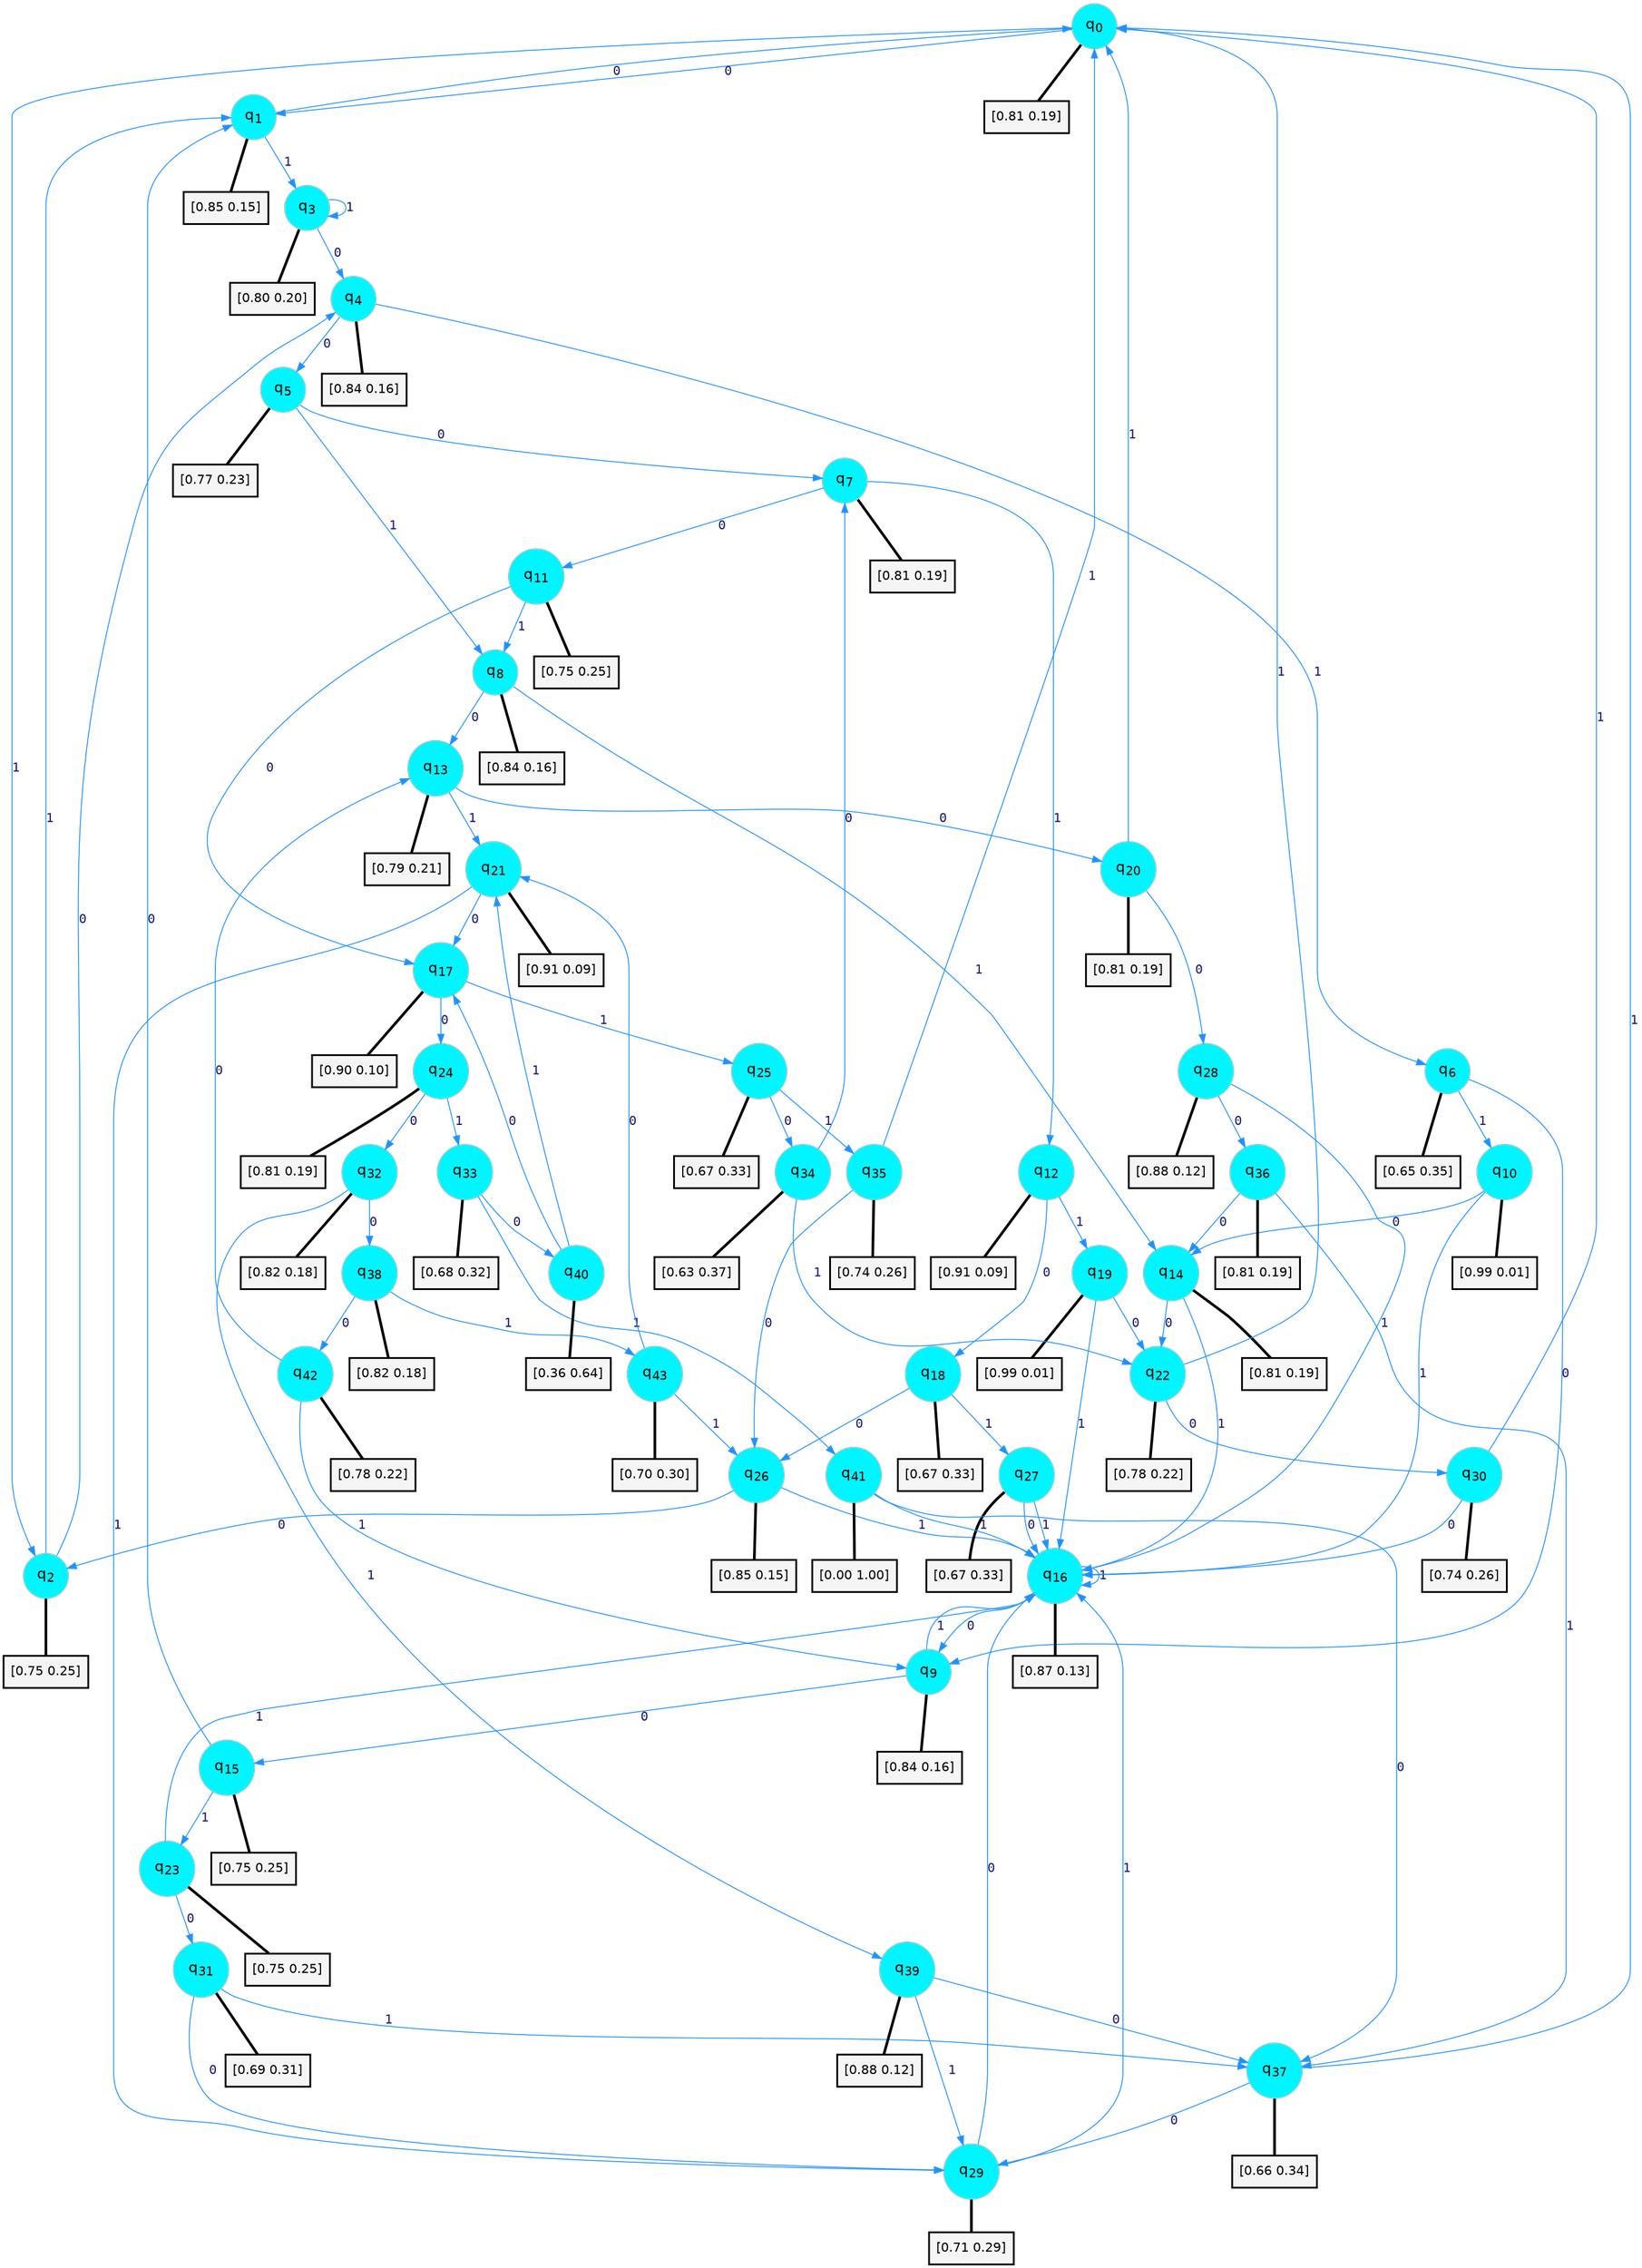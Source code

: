 digraph G {
graph [
bgcolor=transparent, dpi=300, rankdir=TD, size="40,25"];
node [
color=gray, fillcolor=turquoise1, fontcolor=black, fontname=Helvetica, fontsize=16, fontweight=bold, shape=circle, style=filled];
edge [
arrowsize=1, color=dodgerblue1, fontcolor=midnightblue, fontname=courier, fontweight=bold, penwidth=1, style=solid, weight=20];
0[label=<q<SUB>0</SUB>>];
1[label=<q<SUB>1</SUB>>];
2[label=<q<SUB>2</SUB>>];
3[label=<q<SUB>3</SUB>>];
4[label=<q<SUB>4</SUB>>];
5[label=<q<SUB>5</SUB>>];
6[label=<q<SUB>6</SUB>>];
7[label=<q<SUB>7</SUB>>];
8[label=<q<SUB>8</SUB>>];
9[label=<q<SUB>9</SUB>>];
10[label=<q<SUB>10</SUB>>];
11[label=<q<SUB>11</SUB>>];
12[label=<q<SUB>12</SUB>>];
13[label=<q<SUB>13</SUB>>];
14[label=<q<SUB>14</SUB>>];
15[label=<q<SUB>15</SUB>>];
16[label=<q<SUB>16</SUB>>];
17[label=<q<SUB>17</SUB>>];
18[label=<q<SUB>18</SUB>>];
19[label=<q<SUB>19</SUB>>];
20[label=<q<SUB>20</SUB>>];
21[label=<q<SUB>21</SUB>>];
22[label=<q<SUB>22</SUB>>];
23[label=<q<SUB>23</SUB>>];
24[label=<q<SUB>24</SUB>>];
25[label=<q<SUB>25</SUB>>];
26[label=<q<SUB>26</SUB>>];
27[label=<q<SUB>27</SUB>>];
28[label=<q<SUB>28</SUB>>];
29[label=<q<SUB>29</SUB>>];
30[label=<q<SUB>30</SUB>>];
31[label=<q<SUB>31</SUB>>];
32[label=<q<SUB>32</SUB>>];
33[label=<q<SUB>33</SUB>>];
34[label=<q<SUB>34</SUB>>];
35[label=<q<SUB>35</SUB>>];
36[label=<q<SUB>36</SUB>>];
37[label=<q<SUB>37</SUB>>];
38[label=<q<SUB>38</SUB>>];
39[label=<q<SUB>39</SUB>>];
40[label=<q<SUB>40</SUB>>];
41[label=<q<SUB>41</SUB>>];
42[label=<q<SUB>42</SUB>>];
43[label=<q<SUB>43</SUB>>];
44[label="[0.81 0.19]", shape=box,fontcolor=black, fontname=Helvetica, fontsize=14, penwidth=2, fillcolor=whitesmoke,color=black];
45[label="[0.85 0.15]", shape=box,fontcolor=black, fontname=Helvetica, fontsize=14, penwidth=2, fillcolor=whitesmoke,color=black];
46[label="[0.75 0.25]", shape=box,fontcolor=black, fontname=Helvetica, fontsize=14, penwidth=2, fillcolor=whitesmoke,color=black];
47[label="[0.80 0.20]", shape=box,fontcolor=black, fontname=Helvetica, fontsize=14, penwidth=2, fillcolor=whitesmoke,color=black];
48[label="[0.84 0.16]", shape=box,fontcolor=black, fontname=Helvetica, fontsize=14, penwidth=2, fillcolor=whitesmoke,color=black];
49[label="[0.77 0.23]", shape=box,fontcolor=black, fontname=Helvetica, fontsize=14, penwidth=2, fillcolor=whitesmoke,color=black];
50[label="[0.65 0.35]", shape=box,fontcolor=black, fontname=Helvetica, fontsize=14, penwidth=2, fillcolor=whitesmoke,color=black];
51[label="[0.81 0.19]", shape=box,fontcolor=black, fontname=Helvetica, fontsize=14, penwidth=2, fillcolor=whitesmoke,color=black];
52[label="[0.84 0.16]", shape=box,fontcolor=black, fontname=Helvetica, fontsize=14, penwidth=2, fillcolor=whitesmoke,color=black];
53[label="[0.84 0.16]", shape=box,fontcolor=black, fontname=Helvetica, fontsize=14, penwidth=2, fillcolor=whitesmoke,color=black];
54[label="[0.99 0.01]", shape=box,fontcolor=black, fontname=Helvetica, fontsize=14, penwidth=2, fillcolor=whitesmoke,color=black];
55[label="[0.75 0.25]", shape=box,fontcolor=black, fontname=Helvetica, fontsize=14, penwidth=2, fillcolor=whitesmoke,color=black];
56[label="[0.91 0.09]", shape=box,fontcolor=black, fontname=Helvetica, fontsize=14, penwidth=2, fillcolor=whitesmoke,color=black];
57[label="[0.79 0.21]", shape=box,fontcolor=black, fontname=Helvetica, fontsize=14, penwidth=2, fillcolor=whitesmoke,color=black];
58[label="[0.81 0.19]", shape=box,fontcolor=black, fontname=Helvetica, fontsize=14, penwidth=2, fillcolor=whitesmoke,color=black];
59[label="[0.75 0.25]", shape=box,fontcolor=black, fontname=Helvetica, fontsize=14, penwidth=2, fillcolor=whitesmoke,color=black];
60[label="[0.87 0.13]", shape=box,fontcolor=black, fontname=Helvetica, fontsize=14, penwidth=2, fillcolor=whitesmoke,color=black];
61[label="[0.90 0.10]", shape=box,fontcolor=black, fontname=Helvetica, fontsize=14, penwidth=2, fillcolor=whitesmoke,color=black];
62[label="[0.67 0.33]", shape=box,fontcolor=black, fontname=Helvetica, fontsize=14, penwidth=2, fillcolor=whitesmoke,color=black];
63[label="[0.99 0.01]", shape=box,fontcolor=black, fontname=Helvetica, fontsize=14, penwidth=2, fillcolor=whitesmoke,color=black];
64[label="[0.81 0.19]", shape=box,fontcolor=black, fontname=Helvetica, fontsize=14, penwidth=2, fillcolor=whitesmoke,color=black];
65[label="[0.91 0.09]", shape=box,fontcolor=black, fontname=Helvetica, fontsize=14, penwidth=2, fillcolor=whitesmoke,color=black];
66[label="[0.78 0.22]", shape=box,fontcolor=black, fontname=Helvetica, fontsize=14, penwidth=2, fillcolor=whitesmoke,color=black];
67[label="[0.75 0.25]", shape=box,fontcolor=black, fontname=Helvetica, fontsize=14, penwidth=2, fillcolor=whitesmoke,color=black];
68[label="[0.81 0.19]", shape=box,fontcolor=black, fontname=Helvetica, fontsize=14, penwidth=2, fillcolor=whitesmoke,color=black];
69[label="[0.67 0.33]", shape=box,fontcolor=black, fontname=Helvetica, fontsize=14, penwidth=2, fillcolor=whitesmoke,color=black];
70[label="[0.85 0.15]", shape=box,fontcolor=black, fontname=Helvetica, fontsize=14, penwidth=2, fillcolor=whitesmoke,color=black];
71[label="[0.67 0.33]", shape=box,fontcolor=black, fontname=Helvetica, fontsize=14, penwidth=2, fillcolor=whitesmoke,color=black];
72[label="[0.88 0.12]", shape=box,fontcolor=black, fontname=Helvetica, fontsize=14, penwidth=2, fillcolor=whitesmoke,color=black];
73[label="[0.71 0.29]", shape=box,fontcolor=black, fontname=Helvetica, fontsize=14, penwidth=2, fillcolor=whitesmoke,color=black];
74[label="[0.74 0.26]", shape=box,fontcolor=black, fontname=Helvetica, fontsize=14, penwidth=2, fillcolor=whitesmoke,color=black];
75[label="[0.69 0.31]", shape=box,fontcolor=black, fontname=Helvetica, fontsize=14, penwidth=2, fillcolor=whitesmoke,color=black];
76[label="[0.82 0.18]", shape=box,fontcolor=black, fontname=Helvetica, fontsize=14, penwidth=2, fillcolor=whitesmoke,color=black];
77[label="[0.68 0.32]", shape=box,fontcolor=black, fontname=Helvetica, fontsize=14, penwidth=2, fillcolor=whitesmoke,color=black];
78[label="[0.63 0.37]", shape=box,fontcolor=black, fontname=Helvetica, fontsize=14, penwidth=2, fillcolor=whitesmoke,color=black];
79[label="[0.74 0.26]", shape=box,fontcolor=black, fontname=Helvetica, fontsize=14, penwidth=2, fillcolor=whitesmoke,color=black];
80[label="[0.81 0.19]", shape=box,fontcolor=black, fontname=Helvetica, fontsize=14, penwidth=2, fillcolor=whitesmoke,color=black];
81[label="[0.66 0.34]", shape=box,fontcolor=black, fontname=Helvetica, fontsize=14, penwidth=2, fillcolor=whitesmoke,color=black];
82[label="[0.82 0.18]", shape=box,fontcolor=black, fontname=Helvetica, fontsize=14, penwidth=2, fillcolor=whitesmoke,color=black];
83[label="[0.88 0.12]", shape=box,fontcolor=black, fontname=Helvetica, fontsize=14, penwidth=2, fillcolor=whitesmoke,color=black];
84[label="[0.36 0.64]", shape=box,fontcolor=black, fontname=Helvetica, fontsize=14, penwidth=2, fillcolor=whitesmoke,color=black];
85[label="[0.00 1.00]", shape=box,fontcolor=black, fontname=Helvetica, fontsize=14, penwidth=2, fillcolor=whitesmoke,color=black];
86[label="[0.78 0.22]", shape=box,fontcolor=black, fontname=Helvetica, fontsize=14, penwidth=2, fillcolor=whitesmoke,color=black];
87[label="[0.70 0.30]", shape=box,fontcolor=black, fontname=Helvetica, fontsize=14, penwidth=2, fillcolor=whitesmoke,color=black];
0->1 [label=0];
0->2 [label=1];
0->44 [arrowhead=none, penwidth=3,color=black];
1->0 [label=0];
1->3 [label=1];
1->45 [arrowhead=none, penwidth=3,color=black];
2->4 [label=0];
2->1 [label=1];
2->46 [arrowhead=none, penwidth=3,color=black];
3->4 [label=0];
3->3 [label=1];
3->47 [arrowhead=none, penwidth=3,color=black];
4->5 [label=0];
4->6 [label=1];
4->48 [arrowhead=none, penwidth=3,color=black];
5->7 [label=0];
5->8 [label=1];
5->49 [arrowhead=none, penwidth=3,color=black];
6->9 [label=0];
6->10 [label=1];
6->50 [arrowhead=none, penwidth=3,color=black];
7->11 [label=0];
7->12 [label=1];
7->51 [arrowhead=none, penwidth=3,color=black];
8->13 [label=0];
8->14 [label=1];
8->52 [arrowhead=none, penwidth=3,color=black];
9->15 [label=0];
9->16 [label=1];
9->53 [arrowhead=none, penwidth=3,color=black];
10->14 [label=0];
10->16 [label=1];
10->54 [arrowhead=none, penwidth=3,color=black];
11->17 [label=0];
11->8 [label=1];
11->55 [arrowhead=none, penwidth=3,color=black];
12->18 [label=0];
12->19 [label=1];
12->56 [arrowhead=none, penwidth=3,color=black];
13->20 [label=0];
13->21 [label=1];
13->57 [arrowhead=none, penwidth=3,color=black];
14->22 [label=0];
14->16 [label=1];
14->58 [arrowhead=none, penwidth=3,color=black];
15->1 [label=0];
15->23 [label=1];
15->59 [arrowhead=none, penwidth=3,color=black];
16->9 [label=0];
16->16 [label=1];
16->60 [arrowhead=none, penwidth=3,color=black];
17->24 [label=0];
17->25 [label=1];
17->61 [arrowhead=none, penwidth=3,color=black];
18->26 [label=0];
18->27 [label=1];
18->62 [arrowhead=none, penwidth=3,color=black];
19->22 [label=0];
19->16 [label=1];
19->63 [arrowhead=none, penwidth=3,color=black];
20->28 [label=0];
20->0 [label=1];
20->64 [arrowhead=none, penwidth=3,color=black];
21->17 [label=0];
21->29 [label=1];
21->65 [arrowhead=none, penwidth=3,color=black];
22->30 [label=0];
22->0 [label=1];
22->66 [arrowhead=none, penwidth=3,color=black];
23->31 [label=0];
23->16 [label=1];
23->67 [arrowhead=none, penwidth=3,color=black];
24->32 [label=0];
24->33 [label=1];
24->68 [arrowhead=none, penwidth=3,color=black];
25->34 [label=0];
25->35 [label=1];
25->69 [arrowhead=none, penwidth=3,color=black];
26->2 [label=0];
26->16 [label=1];
26->70 [arrowhead=none, penwidth=3,color=black];
27->16 [label=0];
27->16 [label=1];
27->71 [arrowhead=none, penwidth=3,color=black];
28->36 [label=0];
28->16 [label=1];
28->72 [arrowhead=none, penwidth=3,color=black];
29->16 [label=0];
29->16 [label=1];
29->73 [arrowhead=none, penwidth=3,color=black];
30->16 [label=0];
30->0 [label=1];
30->74 [arrowhead=none, penwidth=3,color=black];
31->29 [label=0];
31->37 [label=1];
31->75 [arrowhead=none, penwidth=3,color=black];
32->38 [label=0];
32->39 [label=1];
32->76 [arrowhead=none, penwidth=3,color=black];
33->40 [label=0];
33->41 [label=1];
33->77 [arrowhead=none, penwidth=3,color=black];
34->7 [label=0];
34->22 [label=1];
34->78 [arrowhead=none, penwidth=3,color=black];
35->26 [label=0];
35->0 [label=1];
35->79 [arrowhead=none, penwidth=3,color=black];
36->14 [label=0];
36->37 [label=1];
36->80 [arrowhead=none, penwidth=3,color=black];
37->29 [label=0];
37->0 [label=1];
37->81 [arrowhead=none, penwidth=3,color=black];
38->42 [label=0];
38->43 [label=1];
38->82 [arrowhead=none, penwidth=3,color=black];
39->37 [label=0];
39->29 [label=1];
39->83 [arrowhead=none, penwidth=3,color=black];
40->17 [label=0];
40->21 [label=1];
40->84 [arrowhead=none, penwidth=3,color=black];
41->37 [label=0];
41->16 [label=1];
41->85 [arrowhead=none, penwidth=3,color=black];
42->13 [label=0];
42->9 [label=1];
42->86 [arrowhead=none, penwidth=3,color=black];
43->21 [label=0];
43->26 [label=1];
43->87 [arrowhead=none, penwidth=3,color=black];
}
